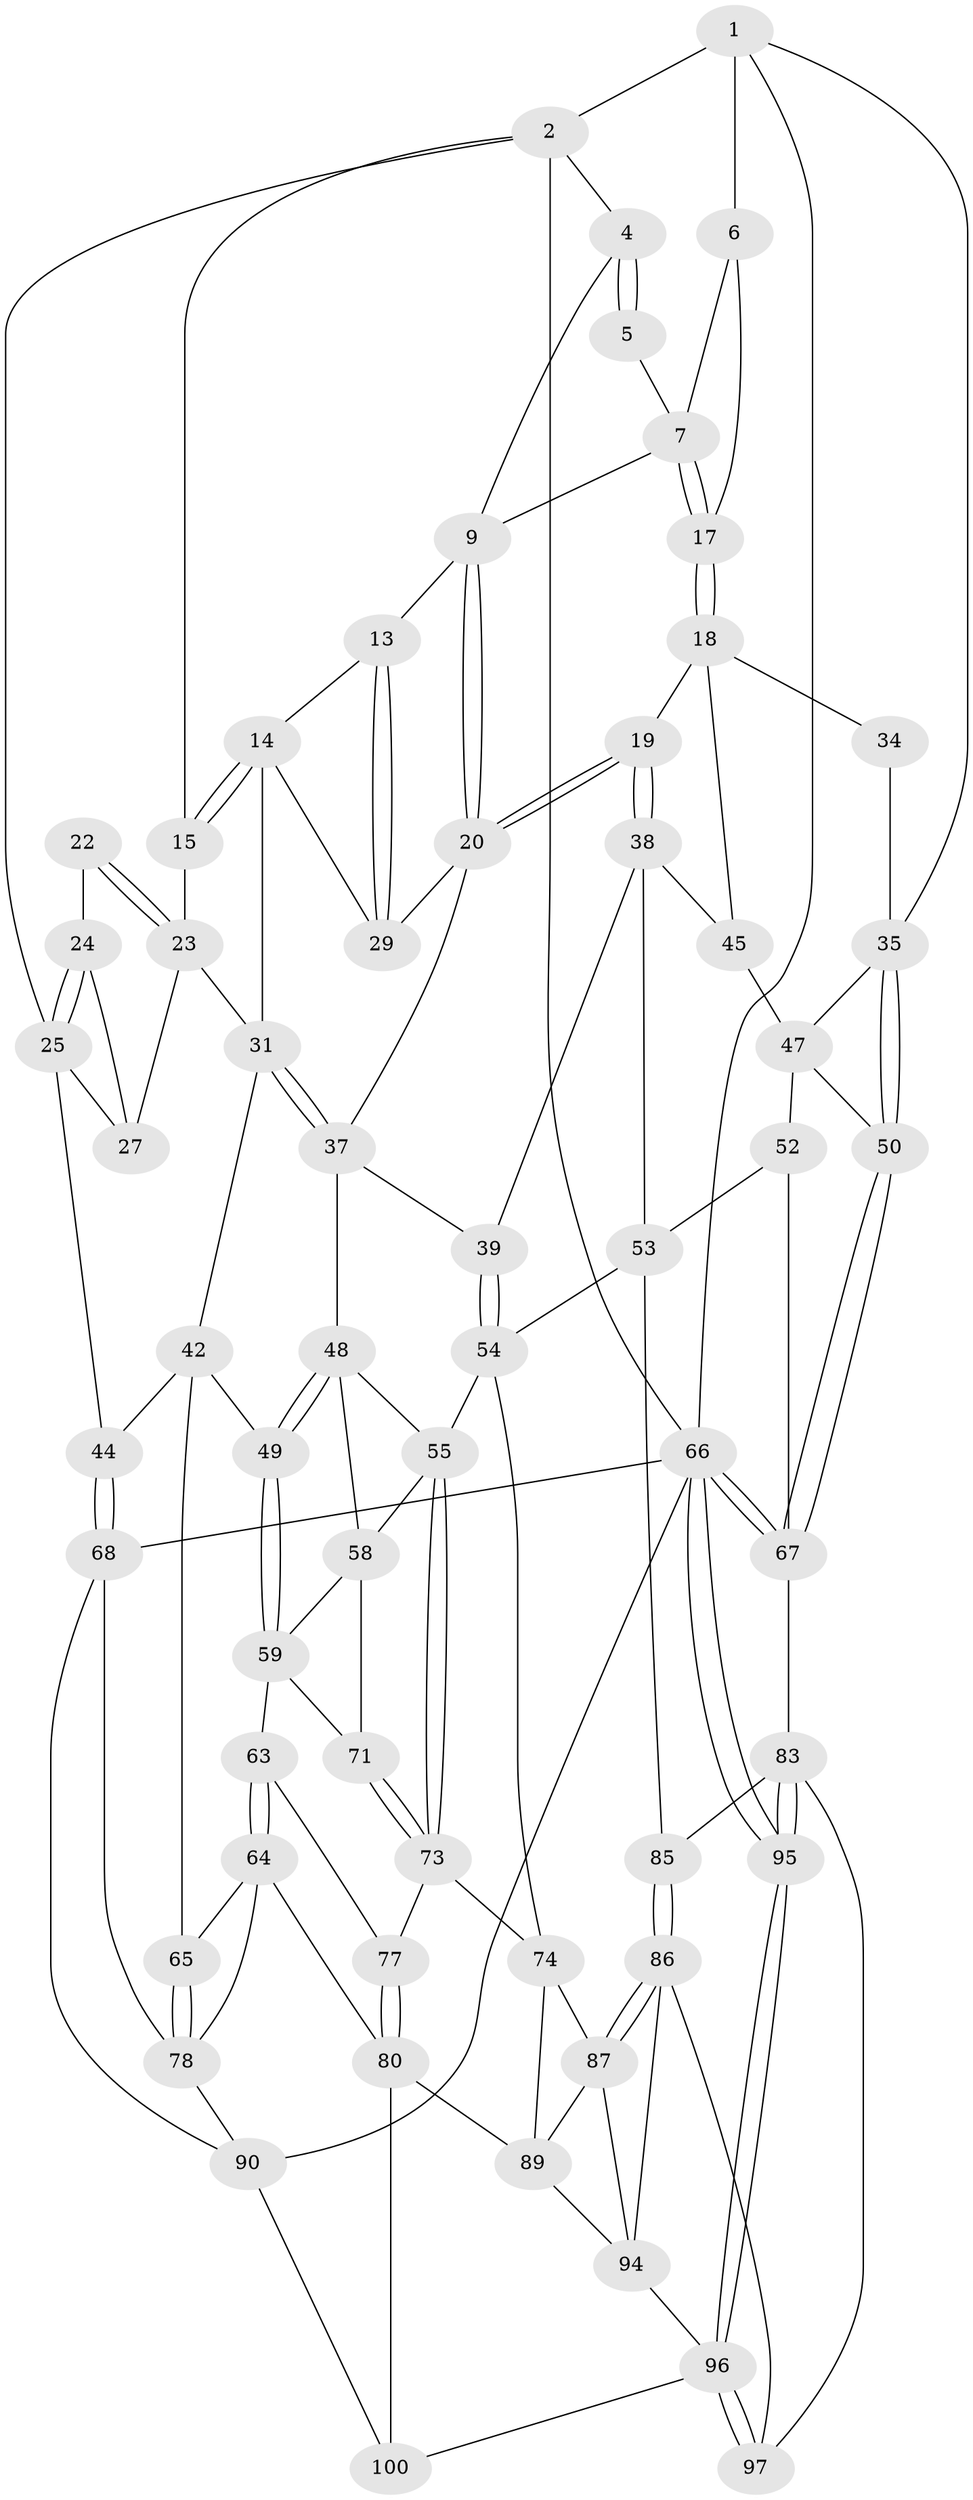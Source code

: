 // original degree distribution, {3: 0.039603960396039604, 5: 0.5544554455445545, 6: 0.2079207920792079, 4: 0.19801980198019803}
// Generated by graph-tools (version 1.1) at 2025/11/02/21/25 10:11:12]
// undirected, 62 vertices, 140 edges
graph export_dot {
graph [start="1"]
  node [color=gray90,style=filled];
  1 [pos="+0.7510021117152428+0",super="+12"];
  2 [pos="+0+0",super="+3"];
  4 [pos="+0.28068653870893384+0"];
  5 [pos="+0.42486163355041456+0"];
  6 [pos="+0.7695570056925188+0.028908371275399143",super="+11"];
  7 [pos="+0.6826689095058158+0.1398628944013348",super="+8"];
  9 [pos="+0.460880026659344+0.21219784199132857",super="+10"];
  13 [pos="+0.2412544968379374+0.1754529113879301"];
  14 [pos="+0.23696997755908797+0.18059841050345124",super="+30"];
  15 [pos="+0.23186599177547515+0.18317229324650175",super="+16"];
  17 [pos="+0.6247926491124944+0.27289109344880325",super="+21"];
  18 [pos="+0.5996095233370026+0.30080386986949614",super="+33"];
  19 [pos="+0.5884610397557626+0.3049323769478845"];
  20 [pos="+0.5189108972280222+0.29566410893773376",super="+28"];
  22 [pos="+0.0892584366995991+0.22856202870428508"];
  23 [pos="+0.2166906289722018+0.19567574396605722",super="+26"];
  24 [pos="+0.07869267906238073+0.23764357517030799"];
  25 [pos="+0+0",super="+41"];
  27 [pos="+0.04498817111641876+0.35583338101857825"];
  29 [pos="+0.3897314298421859+0.3193242722124518"];
  31 [pos="+0.2555582412945018+0.37508254024052995",super="+32"];
  34 [pos="+0.8329427527502776+0.3454275292756676"];
  35 [pos="+1+0.3115051117621459",super="+36"];
  37 [pos="+0.39983109700222635+0.42766923669716",super="+40"];
  38 [pos="+0.584661074512958+0.3857300112283778",super="+46"];
  39 [pos="+0.4966985327904897+0.538942116763801"];
  42 [pos="+0.20784088843793988+0.5177117151951167",super="+43"];
  44 [pos="+0+0.4931406203311657"];
  45 [pos="+0.7563481819083313+0.4551707043293264"];
  47 [pos="+0.8453685498550668+0.4674044517037866",super="+51"];
  48 [pos="+0.35335566601589086+0.4949942016973409",super="+57"];
  49 [pos="+0.23802956497075073+0.5258832692800691"];
  50 [pos="+1+0.42562172757120037"];
  52 [pos="+0.8757887381149525+0.6073256261670188"];
  53 [pos="+0.6666328282905724+0.6729296383771164",super="+60"];
  54 [pos="+0.5178428182151542+0.6291648621663177",super="+61"];
  55 [pos="+0.5027351402419569+0.6311672446113329",super="+56"];
  58 [pos="+0.3401904203812534+0.6378882107205599",super="+70"];
  59 [pos="+0.30471071957962537+0.6297501872050388",super="+62"];
  63 [pos="+0.20844761683972263+0.7223404265094178"];
  64 [pos="+0.14511751296973524+0.7136336685460005",super="+81"];
  65 [pos="+0.11849278739701578+0.7028366262476297"];
  66 [pos="+1+1",super="+69"];
  67 [pos="+1+0.7830690841149212",super="+72"];
  68 [pos="+0+0.7153849188570897",super="+79"];
  71 [pos="+0.35718407576886846+0.7283916445335678"];
  73 [pos="+0.3722499091354223+0.7622949729478438",super="+76"];
  74 [pos="+0.41877178065233994+0.8184877500496611",super="+75"];
  77 [pos="+0.24144594707651276+0.7523212711352378"];
  78 [pos="+0.11006737485485993+0.7051975084962949",super="+82"];
  80 [pos="+0.23070786364057655+0.9091358780421628",super="+92"];
  83 [pos="+0.8378193600695318+0.8218173728293183",super="+84"];
  85 [pos="+0.6790706932874256+0.7566898976167136"];
  86 [pos="+0.676615288454086+0.7602667867060451",super="+93"];
  87 [pos="+0.5556456059276866+0.8084323936441992",super="+88"];
  89 [pos="+0.3747880606487623+0.8469017134686724",super="+91"];
  90 [pos="+0.1356134483235588+0.9070647822745909",super="+99"];
  94 [pos="+0.567928135840802+0.9766566097707302",super="+98"];
  95 [pos="+1+1"];
  96 [pos="+0.8303333209771285+1",super="+101"];
  97 [pos="+0.779590061422583+1"];
  100 [pos="+0.3115745560689538+1"];
  1 -- 2;
  1 -- 6 [weight=2];
  1 -- 66;
  1 -- 35;
  2 -- 25;
  2 -- 4;
  2 -- 66;
  2 -- 15;
  4 -- 5;
  4 -- 5;
  4 -- 9;
  5 -- 7;
  6 -- 7;
  6 -- 17;
  7 -- 17;
  7 -- 17;
  7 -- 9;
  9 -- 20;
  9 -- 20;
  9 -- 13;
  13 -- 14;
  13 -- 29;
  13 -- 29;
  14 -- 15;
  14 -- 15;
  14 -- 29;
  14 -- 31;
  15 -- 23;
  17 -- 18;
  17 -- 18;
  18 -- 19;
  18 -- 34;
  18 -- 45;
  19 -- 20;
  19 -- 20;
  19 -- 38;
  19 -- 38;
  20 -- 29;
  20 -- 37;
  22 -- 23;
  22 -- 23;
  22 -- 24;
  23 -- 27;
  23 -- 31;
  24 -- 25;
  24 -- 25;
  24 -- 27;
  25 -- 27;
  25 -- 44;
  31 -- 37;
  31 -- 37;
  31 -- 42;
  34 -- 35;
  35 -- 50;
  35 -- 50;
  35 -- 47;
  37 -- 48;
  37 -- 39;
  38 -- 39;
  38 -- 53;
  38 -- 45;
  39 -- 54;
  39 -- 54;
  42 -- 49;
  42 -- 65;
  42 -- 44;
  44 -- 68;
  44 -- 68;
  45 -- 47;
  47 -- 50;
  47 -- 52;
  48 -- 49;
  48 -- 49;
  48 -- 58;
  48 -- 55;
  49 -- 59;
  49 -- 59;
  50 -- 67;
  50 -- 67;
  52 -- 53;
  52 -- 67;
  53 -- 85;
  53 -- 54;
  54 -- 55;
  54 -- 74;
  55 -- 73;
  55 -- 73;
  55 -- 58;
  58 -- 59;
  58 -- 71;
  59 -- 63;
  59 -- 71;
  63 -- 64;
  63 -- 64;
  63 -- 77;
  64 -- 65;
  64 -- 80;
  64 -- 78;
  65 -- 78;
  65 -- 78;
  66 -- 67;
  66 -- 67;
  66 -- 95;
  66 -- 95;
  66 -- 68;
  66 -- 90;
  67 -- 83;
  68 -- 90;
  68 -- 78;
  71 -- 73;
  71 -- 73;
  73 -- 77;
  73 -- 74;
  74 -- 87;
  74 -- 89;
  77 -- 80;
  77 -- 80;
  78 -- 90;
  80 -- 100;
  80 -- 89;
  83 -- 95;
  83 -- 95;
  83 -- 97;
  83 -- 85;
  85 -- 86;
  85 -- 86;
  86 -- 87;
  86 -- 87;
  86 -- 97;
  86 -- 94;
  87 -- 89;
  87 -- 94;
  89 -- 94;
  90 -- 100;
  94 -- 96;
  95 -- 96;
  95 -- 96;
  96 -- 97;
  96 -- 97;
  96 -- 100;
}
